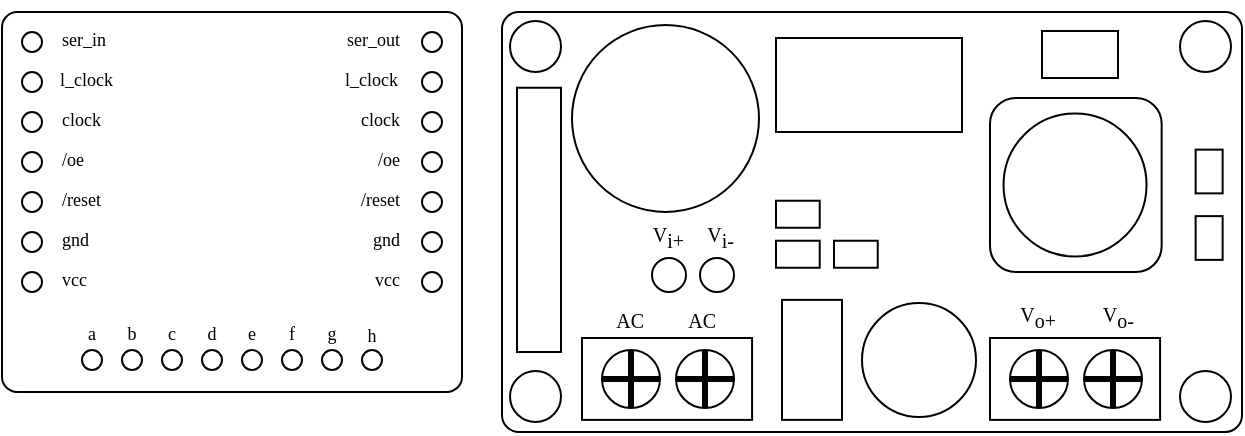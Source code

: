 <mxfile version="20.8.5" type="github">
  <diagram id="XUNsw211o3o_2Q5ld4JQ" name="Page-1">
    <mxGraphModel dx="429" dy="296" grid="1" gridSize="10" guides="1" tooltips="1" connect="1" arrows="1" fold="1" page="1" pageScale="1" pageWidth="827" pageHeight="1169" math="0" shadow="0">
      <root>
        <mxCell id="0" />
        <mxCell id="1" parent="0" />
        <mxCell id="hDWNIPYn-BoX0UfPb-T5-1" value="" style="rounded=1;whiteSpace=wrap;html=1;movable=1;resizable=1;rotatable=1;deletable=1;editable=1;connectable=1;arcSize=4;" vertex="1" parent="1">
          <mxGeometry x="40" y="160" width="230" height="190" as="geometry" />
        </mxCell>
        <mxCell id="hDWNIPYn-BoX0UfPb-T5-2" value="" style="ellipse;whiteSpace=wrap;html=1;aspect=fixed;" vertex="1" parent="1">
          <mxGeometry x="50" y="170" width="10" height="10" as="geometry" />
        </mxCell>
        <mxCell id="hDWNIPYn-BoX0UfPb-T5-4" value="" style="ellipse;whiteSpace=wrap;html=1;aspect=fixed;" vertex="1" parent="1">
          <mxGeometry x="50" y="190" width="10" height="10" as="geometry" />
        </mxCell>
        <mxCell id="hDWNIPYn-BoX0UfPb-T5-5" value="" style="ellipse;whiteSpace=wrap;html=1;aspect=fixed;" vertex="1" parent="1">
          <mxGeometry x="50" y="210" width="10" height="10" as="geometry" />
        </mxCell>
        <mxCell id="hDWNIPYn-BoX0UfPb-T5-6" value="" style="ellipse;whiteSpace=wrap;html=1;aspect=fixed;" vertex="1" parent="1">
          <mxGeometry x="50" y="230" width="10" height="10" as="geometry" />
        </mxCell>
        <mxCell id="hDWNIPYn-BoX0UfPb-T5-7" value="" style="ellipse;whiteSpace=wrap;html=1;aspect=fixed;" vertex="1" parent="1">
          <mxGeometry x="50" y="250" width="10" height="10" as="geometry" />
        </mxCell>
        <mxCell id="hDWNIPYn-BoX0UfPb-T5-8" value="" style="ellipse;whiteSpace=wrap;html=1;aspect=fixed;" vertex="1" parent="1">
          <mxGeometry x="50" y="270" width="10" height="10" as="geometry" />
        </mxCell>
        <mxCell id="hDWNIPYn-BoX0UfPb-T5-9" value="" style="ellipse;whiteSpace=wrap;html=1;aspect=fixed;" vertex="1" parent="1">
          <mxGeometry x="50" y="290" width="10" height="10" as="geometry" />
        </mxCell>
        <mxCell id="hDWNIPYn-BoX0UfPb-T5-10" value="" style="ellipse;whiteSpace=wrap;html=1;aspect=fixed;" vertex="1" parent="1">
          <mxGeometry x="250" y="170" width="10" height="10" as="geometry" />
        </mxCell>
        <mxCell id="hDWNIPYn-BoX0UfPb-T5-11" value="" style="ellipse;whiteSpace=wrap;html=1;aspect=fixed;" vertex="1" parent="1">
          <mxGeometry x="250" y="190" width="10" height="10" as="geometry" />
        </mxCell>
        <mxCell id="hDWNIPYn-BoX0UfPb-T5-12" value="" style="ellipse;whiteSpace=wrap;html=1;aspect=fixed;" vertex="1" parent="1">
          <mxGeometry x="250" y="210" width="10" height="10" as="geometry" />
        </mxCell>
        <mxCell id="hDWNIPYn-BoX0UfPb-T5-13" value="" style="ellipse;whiteSpace=wrap;html=1;aspect=fixed;" vertex="1" parent="1">
          <mxGeometry x="250" y="230" width="10" height="10" as="geometry" />
        </mxCell>
        <mxCell id="hDWNIPYn-BoX0UfPb-T5-14" value="" style="ellipse;whiteSpace=wrap;html=1;aspect=fixed;" vertex="1" parent="1">
          <mxGeometry x="250" y="250" width="10" height="10" as="geometry" />
        </mxCell>
        <mxCell id="hDWNIPYn-BoX0UfPb-T5-15" value="" style="ellipse;whiteSpace=wrap;html=1;aspect=fixed;" vertex="1" parent="1">
          <mxGeometry x="250" y="270" width="10" height="10" as="geometry" />
        </mxCell>
        <mxCell id="hDWNIPYn-BoX0UfPb-T5-16" value="" style="ellipse;whiteSpace=wrap;html=1;aspect=fixed;" vertex="1" parent="1">
          <mxGeometry x="250" y="290" width="10" height="10" as="geometry" />
        </mxCell>
        <mxCell id="hDWNIPYn-BoX0UfPb-T5-17" value="&lt;pre&gt;&lt;br&gt;&lt;/pre&gt;" style="ellipse;whiteSpace=wrap;html=1;aspect=fixed;align=center;" vertex="1" parent="1">
          <mxGeometry x="80" y="329" width="10" height="10" as="geometry" />
        </mxCell>
        <mxCell id="hDWNIPYn-BoX0UfPb-T5-18" value="" style="ellipse;whiteSpace=wrap;html=1;aspect=fixed;" vertex="1" parent="1">
          <mxGeometry x="200" y="329" width="10" height="10" as="geometry" />
        </mxCell>
        <mxCell id="hDWNIPYn-BoX0UfPb-T5-19" value="" style="ellipse;whiteSpace=wrap;html=1;aspect=fixed;" vertex="1" parent="1">
          <mxGeometry x="180" y="329" width="10" height="10" as="geometry" />
        </mxCell>
        <mxCell id="hDWNIPYn-BoX0UfPb-T5-20" value="" style="ellipse;whiteSpace=wrap;html=1;aspect=fixed;" vertex="1" parent="1">
          <mxGeometry x="160" y="329" width="10" height="10" as="geometry" />
        </mxCell>
        <mxCell id="hDWNIPYn-BoX0UfPb-T5-21" value="" style="ellipse;whiteSpace=wrap;html=1;aspect=fixed;" vertex="1" parent="1">
          <mxGeometry x="140" y="329" width="10" height="10" as="geometry" />
        </mxCell>
        <mxCell id="hDWNIPYn-BoX0UfPb-T5-22" value="" style="ellipse;whiteSpace=wrap;html=1;aspect=fixed;" vertex="1" parent="1">
          <mxGeometry x="100" y="329" width="10" height="10" as="geometry" />
        </mxCell>
        <mxCell id="hDWNIPYn-BoX0UfPb-T5-23" value="" style="ellipse;whiteSpace=wrap;html=1;aspect=fixed;" vertex="1" parent="1">
          <mxGeometry x="120" y="329" width="10" height="10" as="geometry" />
        </mxCell>
        <mxCell id="hDWNIPYn-BoX0UfPb-T5-24" value="&lt;pre style=&quot;border-color: var(--border-color); font-size: 12px;&quot;&gt;&lt;font style=&quot;border-color: var(--border-color); font-size: 9px;&quot; data-font-src=&quot;https://fonts.googleapis.com/css?family=ubuntu+mono&quot; face=&quot;ubuntu mono&quot;&gt;a&lt;/font&gt;&lt;/pre&gt;" style="text;html=1;strokeColor=none;fillColor=none;align=center;verticalAlign=middle;whiteSpace=wrap;rounded=0;fontSize=9;" vertex="1" parent="1">
          <mxGeometry x="80" y="320" width="10" as="geometry" />
        </mxCell>
        <mxCell id="hDWNIPYn-BoX0UfPb-T5-26" value="&lt;pre style=&quot;border-color: var(--border-color); font-size: 12px;&quot;&gt;&lt;font style=&quot;border-color: var(--border-color); font-size: 9px;&quot; data-font-src=&quot;https://fonts.googleapis.com/css?family=ubuntu+mono&quot; face=&quot;ubuntu mono&quot;&gt;b&lt;/font&gt;&lt;/pre&gt;" style="text;html=1;strokeColor=none;fillColor=none;align=center;verticalAlign=middle;whiteSpace=wrap;rounded=0;fontSize=9;" vertex="1" parent="1">
          <mxGeometry x="100" y="320" width="10" as="geometry" />
        </mxCell>
        <mxCell id="hDWNIPYn-BoX0UfPb-T5-27" value="&lt;pre style=&quot;border-color: var(--border-color); font-size: 12px;&quot;&gt;&lt;font style=&quot;border-color: var(--border-color); font-size: 9px;&quot; data-font-src=&quot;https://fonts.googleapis.com/css?family=ubuntu+mono&quot; face=&quot;ubuntu mono&quot;&gt;c&lt;/font&gt;&lt;/pre&gt;" style="text;html=1;strokeColor=none;fillColor=none;align=center;verticalAlign=middle;whiteSpace=wrap;rounded=0;fontSize=9;" vertex="1" parent="1">
          <mxGeometry x="120" y="320" width="10" as="geometry" />
        </mxCell>
        <mxCell id="hDWNIPYn-BoX0UfPb-T5-28" value="&lt;pre style=&quot;border-color: var(--border-color); font-size: 12px;&quot;&gt;&lt;font style=&quot;border-color: var(--border-color); font-size: 9px;&quot; data-font-src=&quot;https://fonts.googleapis.com/css?family=ubuntu+mono&quot; face=&quot;ubuntu mono&quot;&gt;d&lt;/font&gt;&lt;/pre&gt;" style="text;html=1;strokeColor=none;fillColor=none;align=center;verticalAlign=middle;whiteSpace=wrap;rounded=0;fontSize=9;" vertex="1" parent="1">
          <mxGeometry x="140" y="320" width="10" as="geometry" />
        </mxCell>
        <mxCell id="hDWNIPYn-BoX0UfPb-T5-29" value="&lt;pre style=&quot;border-color: var(--border-color); font-size: 12px;&quot;&gt;&lt;font style=&quot;border-color: var(--border-color); font-size: 9px;&quot; data-font-src=&quot;https://fonts.googleapis.com/css?family=ubuntu+mono&quot; face=&quot;ubuntu mono&quot;&gt;e&lt;/font&gt;&lt;/pre&gt;" style="text;html=1;strokeColor=none;fillColor=none;align=center;verticalAlign=middle;whiteSpace=wrap;rounded=0;fontSize=9;" vertex="1" parent="1">
          <mxGeometry x="160" y="320" width="10" as="geometry" />
        </mxCell>
        <mxCell id="hDWNIPYn-BoX0UfPb-T5-31" value="&lt;pre style=&quot;border-color: var(--border-color); font-size: 12px;&quot;&gt;&lt;font style=&quot;border-color: var(--border-color); font-size: 9px;&quot; data-font-src=&quot;https://fonts.googleapis.com/css?family=ubuntu+mono&quot; face=&quot;ubuntu mono&quot;&gt;f&lt;/font&gt;&lt;/pre&gt;" style="text;html=1;strokeColor=none;fillColor=none;align=center;verticalAlign=middle;whiteSpace=wrap;rounded=0;fontSize=9;" vertex="1" parent="1">
          <mxGeometry x="180" y="320" width="10" as="geometry" />
        </mxCell>
        <mxCell id="hDWNIPYn-BoX0UfPb-T5-32" value="&lt;pre style=&quot;border-color: var(--border-color); font-size: 12px;&quot;&gt;&lt;font style=&quot;border-color: var(--border-color); font-size: 9px;&quot; data-font-src=&quot;https://fonts.googleapis.com/css?family=ubuntu+mono&quot; face=&quot;ubuntu mono&quot;&gt;g&lt;/font&gt;&lt;/pre&gt;" style="text;html=1;strokeColor=none;fillColor=none;align=center;verticalAlign=middle;whiteSpace=wrap;rounded=0;fontSize=9;" vertex="1" parent="1">
          <mxGeometry x="200" y="320" width="10" as="geometry" />
        </mxCell>
        <mxCell id="hDWNIPYn-BoX0UfPb-T5-33" value="" style="ellipse;whiteSpace=wrap;html=1;aspect=fixed;" vertex="1" parent="1">
          <mxGeometry x="220" y="329" width="10" height="10" as="geometry" />
        </mxCell>
        <mxCell id="hDWNIPYn-BoX0UfPb-T5-34" value="&lt;pre style=&quot;border-color: var(--border-color); font-size: 12px;&quot;&gt;&lt;font style=&quot;border-color: var(--border-color); font-size: 9px;&quot; data-font-src=&quot;https://fonts.googleapis.com/css?family=ubuntu+mono&quot; face=&quot;ubuntu mono&quot;&gt;h&lt;/font&gt;&lt;/pre&gt;" style="text;html=1;strokeColor=none;fillColor=none;align=center;verticalAlign=middle;whiteSpace=wrap;rounded=0;fontSize=9;" vertex="1" parent="1">
          <mxGeometry x="220" y="320" width="10" height="1" as="geometry" />
        </mxCell>
        <mxCell id="hDWNIPYn-BoX0UfPb-T5-38" value="&lt;pre style=&quot;border-color: var(--border-color); font-size: 12px;&quot;&gt;&lt;font style=&quot;border-color: var(--border-color); font-size: 9px;&quot; data-font-src=&quot;https://fonts.googleapis.com/css?family=ubuntu+mono&quot; face=&quot;ubuntu mono&quot;&gt;ser_in&lt;/font&gt;&lt;/pre&gt;" style="text;html=1;strokeColor=none;fillColor=none;align=left;verticalAlign=middle;whiteSpace=wrap;rounded=0;fontSize=9;" vertex="1" parent="1">
          <mxGeometry x="68" y="173" width="10" as="geometry" />
        </mxCell>
        <mxCell id="hDWNIPYn-BoX0UfPb-T5-39" value="&lt;pre style=&quot;border-color: var(--border-color); font-size: 12px;&quot;&gt;&lt;font style=&quot;border-color: var(--border-color); font-size: 9px;&quot; data-font-src=&quot;https://fonts.googleapis.com/css?family=ubuntu+mono&quot; face=&quot;ubuntu mono&quot;&gt;l_clock&lt;/font&gt;&lt;/pre&gt;" style="text;html=1;strokeColor=none;fillColor=none;align=left;verticalAlign=middle;whiteSpace=wrap;rounded=0;fontSize=9;" vertex="1" parent="1">
          <mxGeometry x="67" y="193" width="10" as="geometry" />
        </mxCell>
        <mxCell id="hDWNIPYn-BoX0UfPb-T5-40" value="&lt;pre style=&quot;border-color: var(--border-color); font-size: 12px;&quot;&gt;&lt;font style=&quot;border-color: var(--border-color); font-size: 9px;&quot; data-font-src=&quot;https://fonts.googleapis.com/css?family=ubuntu+mono&quot; face=&quot;ubuntu mono&quot;&gt;clock&lt;/font&gt;&lt;/pre&gt;" style="text;html=1;strokeColor=none;fillColor=none;align=left;verticalAlign=middle;whiteSpace=wrap;rounded=0;fontSize=9;" vertex="1" parent="1">
          <mxGeometry x="68" y="213" width="10" as="geometry" />
        </mxCell>
        <mxCell id="hDWNIPYn-BoX0UfPb-T5-41" value="&lt;pre style=&quot;border-color: var(--border-color); font-size: 12px;&quot;&gt;&lt;font style=&quot;border-color: var(--border-color); font-size: 9px;&quot; data-font-src=&quot;https://fonts.googleapis.com/css?family=ubuntu+mono&quot; face=&quot;ubuntu mono&quot;&gt;/oe&lt;/font&gt;&lt;/pre&gt;" style="text;html=1;strokeColor=none;fillColor=none;align=left;verticalAlign=middle;whiteSpace=wrap;rounded=0;fontSize=9;" vertex="1" parent="1">
          <mxGeometry x="68" y="233" width="10" as="geometry" />
        </mxCell>
        <mxCell id="hDWNIPYn-BoX0UfPb-T5-43" value="&lt;pre style=&quot;border-color: var(--border-color); font-size: 12px;&quot;&gt;&lt;font style=&quot;border-color: var(--border-color); font-size: 9px;&quot; data-font-src=&quot;https://fonts.googleapis.com/css?family=ubuntu+mono&quot; face=&quot;ubuntu mono&quot;&gt;/reset&lt;/font&gt;&lt;/pre&gt;" style="text;html=1;strokeColor=none;fillColor=none;align=left;verticalAlign=middle;whiteSpace=wrap;rounded=0;fontSize=9;" vertex="1" parent="1">
          <mxGeometry x="68" y="253" width="10" as="geometry" />
        </mxCell>
        <mxCell id="hDWNIPYn-BoX0UfPb-T5-44" value="&lt;pre style=&quot;border-color: var(--border-color); font-size: 12px;&quot;&gt;&lt;font style=&quot;border-color: var(--border-color); font-size: 9px;&quot; data-font-src=&quot;https://fonts.googleapis.com/css?family=ubuntu+mono&quot; face=&quot;ubuntu mono&quot;&gt;gnd&lt;/font&gt;&lt;/pre&gt;" style="text;html=1;strokeColor=none;fillColor=none;align=left;verticalAlign=middle;whiteSpace=wrap;rounded=0;fontSize=9;" vertex="1" parent="1">
          <mxGeometry x="68" y="273" width="10" as="geometry" />
        </mxCell>
        <mxCell id="hDWNIPYn-BoX0UfPb-T5-45" value="&lt;pre style=&quot;border-color: var(--border-color); font-size: 12px;&quot;&gt;&lt;font style=&quot;border-color: var(--border-color); font-size: 9px;&quot; data-font-src=&quot;https://fonts.googleapis.com/css?family=ubuntu+mono&quot; face=&quot;ubuntu mono&quot;&gt;vcc&lt;/font&gt;&lt;/pre&gt;" style="text;html=1;strokeColor=none;fillColor=none;align=left;verticalAlign=middle;whiteSpace=wrap;rounded=0;fontSize=9;" vertex="1" parent="1">
          <mxGeometry x="68" y="293" width="10" as="geometry" />
        </mxCell>
        <mxCell id="hDWNIPYn-BoX0UfPb-T5-54" value="&lt;pre style=&quot;border-color: var(--border-color); font-size: 12px;&quot;&gt;&lt;font style=&quot;border-color: var(--border-color); font-size: 9px;&quot; data-font-src=&quot;https://fonts.googleapis.com/css?family=ubuntu+mono&quot; face=&quot;ubuntu mono&quot;&gt;ser_out&lt;/font&gt;&lt;/pre&gt;" style="text;html=1;strokeColor=none;fillColor=none;align=right;verticalAlign=middle;whiteSpace=wrap;rounded=0;fontSize=9;" vertex="1" parent="1">
          <mxGeometry x="231" y="173" width="10" as="geometry" />
        </mxCell>
        <mxCell id="hDWNIPYn-BoX0UfPb-T5-55" value="&lt;pre style=&quot;border-color: var(--border-color); font-size: 12px;&quot;&gt;&lt;font style=&quot;border-color: var(--border-color); font-size: 9px;&quot; data-font-src=&quot;https://fonts.googleapis.com/css?family=ubuntu+mono&quot; face=&quot;ubuntu mono&quot;&gt;l_clock&lt;/font&gt;&lt;/pre&gt;" style="text;html=1;strokeColor=none;fillColor=none;align=right;verticalAlign=middle;whiteSpace=wrap;rounded=0;fontSize=9;" vertex="1" parent="1">
          <mxGeometry x="230" y="193" width="10" as="geometry" />
        </mxCell>
        <mxCell id="hDWNIPYn-BoX0UfPb-T5-56" value="&lt;pre style=&quot;border-color: var(--border-color); font-size: 12px;&quot;&gt;&lt;font style=&quot;border-color: var(--border-color); font-size: 9px;&quot; data-font-src=&quot;https://fonts.googleapis.com/css?family=ubuntu+mono&quot; face=&quot;ubuntu mono&quot;&gt;clock&lt;/font&gt;&lt;/pre&gt;" style="text;html=1;strokeColor=none;fillColor=none;align=right;verticalAlign=middle;whiteSpace=wrap;rounded=0;fontSize=9;" vertex="1" parent="1">
          <mxGeometry x="231" y="213" width="10" as="geometry" />
        </mxCell>
        <mxCell id="hDWNIPYn-BoX0UfPb-T5-57" value="&lt;pre style=&quot;border-color: var(--border-color); font-size: 12px;&quot;&gt;&lt;font style=&quot;border-color: var(--border-color); font-size: 9px;&quot; data-font-src=&quot;https://fonts.googleapis.com/css?family=ubuntu+mono&quot; face=&quot;ubuntu mono&quot;&gt;/oe&lt;/font&gt;&lt;/pre&gt;" style="text;html=1;strokeColor=none;fillColor=none;align=right;verticalAlign=middle;whiteSpace=wrap;rounded=0;fontSize=9;" vertex="1" parent="1">
          <mxGeometry x="231" y="233" width="10" as="geometry" />
        </mxCell>
        <mxCell id="hDWNIPYn-BoX0UfPb-T5-58" value="&lt;pre style=&quot;border-color: var(--border-color); font-size: 12px;&quot;&gt;&lt;font style=&quot;border-color: var(--border-color); font-size: 9px;&quot; data-font-src=&quot;https://fonts.googleapis.com/css?family=ubuntu+mono&quot; face=&quot;ubuntu mono&quot;&gt;/reset&lt;/font&gt;&lt;/pre&gt;" style="text;html=1;strokeColor=none;fillColor=none;align=right;verticalAlign=middle;whiteSpace=wrap;rounded=0;fontSize=9;" vertex="1" parent="1">
          <mxGeometry x="231" y="253" width="10" as="geometry" />
        </mxCell>
        <mxCell id="hDWNIPYn-BoX0UfPb-T5-59" value="&lt;pre style=&quot;border-color: var(--border-color); font-size: 12px;&quot;&gt;&lt;font style=&quot;border-color: var(--border-color); font-size: 9px;&quot; data-font-src=&quot;https://fonts.googleapis.com/css?family=ubuntu+mono&quot; face=&quot;ubuntu mono&quot;&gt;gnd&lt;/font&gt;&lt;/pre&gt;" style="text;html=1;strokeColor=none;fillColor=none;align=right;verticalAlign=middle;whiteSpace=wrap;rounded=0;fontSize=9;" vertex="1" parent="1">
          <mxGeometry x="231" y="273" width="10" as="geometry" />
        </mxCell>
        <mxCell id="hDWNIPYn-BoX0UfPb-T5-60" value="&lt;pre style=&quot;border-color: var(--border-color); font-size: 12px;&quot;&gt;&lt;font style=&quot;border-color: var(--border-color); font-size: 9px;&quot; data-font-src=&quot;https://fonts.googleapis.com/css?family=ubuntu+mono&quot; face=&quot;ubuntu mono&quot;&gt;vcc&lt;/font&gt;&lt;/pre&gt;" style="text;html=1;strokeColor=none;fillColor=none;align=right;verticalAlign=middle;whiteSpace=wrap;rounded=0;fontSize=9;" vertex="1" parent="1">
          <mxGeometry x="231" y="293" width="10" as="geometry" />
        </mxCell>
        <mxCell id="hDWNIPYn-BoX0UfPb-T5-61" value="" style="rounded=1;whiteSpace=wrap;html=1;fontFamily=ubuntu mono;fontSource=https%3A%2F%2Ffonts.googleapis.com%2Fcss%3Ffamily%3Dubuntu%2Bmono;fontSize=9;arcSize=4;imageHeight=24;" vertex="1" parent="1">
          <mxGeometry x="290" y="160" width="370" height="210" as="geometry" />
        </mxCell>
        <mxCell id="hDWNIPYn-BoX0UfPb-T5-63" value="" style="ellipse;whiteSpace=wrap;html=1;aspect=fixed;fontFamily=ubuntu mono;fontSource=https%3A%2F%2Ffonts.googleapis.com%2Fcss%3Ffamily%3Dubuntu%2Bmono;fontSize=9;" vertex="1" parent="1">
          <mxGeometry x="294" y="164.5" width="25.5" height="25.5" as="geometry" />
        </mxCell>
        <mxCell id="hDWNIPYn-BoX0UfPb-T5-64" value="" style="ellipse;whiteSpace=wrap;html=1;aspect=fixed;fontFamily=ubuntu mono;fontSource=https%3A%2F%2Ffonts.googleapis.com%2Fcss%3Ffamily%3Dubuntu%2Bmono;fontSize=9;" vertex="1" parent="1">
          <mxGeometry x="294" y="339.5" width="25.5" height="25.5" as="geometry" />
        </mxCell>
        <mxCell id="hDWNIPYn-BoX0UfPb-T5-65" value="" style="ellipse;whiteSpace=wrap;html=1;aspect=fixed;fontFamily=ubuntu mono;fontSource=https%3A%2F%2Ffonts.googleapis.com%2Fcss%3Ffamily%3Dubuntu%2Bmono;fontSize=9;" vertex="1" parent="1">
          <mxGeometry x="629" y="164.5" width="25.5" height="25.5" as="geometry" />
        </mxCell>
        <mxCell id="hDWNIPYn-BoX0UfPb-T5-66" value="" style="ellipse;whiteSpace=wrap;html=1;aspect=fixed;fontFamily=ubuntu mono;fontSource=https%3A%2F%2Ffonts.googleapis.com%2Fcss%3Ffamily%3Dubuntu%2Bmono;fontSize=9;" vertex="1" parent="1">
          <mxGeometry x="629" y="339.5" width="25.5" height="25.5" as="geometry" />
        </mxCell>
        <mxCell id="hDWNIPYn-BoX0UfPb-T5-73" value="&lt;pre style=&quot;border-color: var(--border-color); font-size: 10px;&quot;&gt;&lt;font style=&quot;border-color: var(--border-color); font-size: 10px;&quot; data-font-src=&quot;https://fonts.googleapis.com/css?family=ubuntu+mono&quot; face=&quot;ubuntu mono&quot;&gt;AC&lt;/font&gt;&lt;/pre&gt;" style="text;html=1;strokeColor=none;fillColor=none;align=right;verticalAlign=middle;whiteSpace=wrap;rounded=0;fontSize=10;" vertex="1" parent="1">
          <mxGeometry x="353" y="314" width="10" as="geometry" />
        </mxCell>
        <mxCell id="hDWNIPYn-BoX0UfPb-T5-74" value="&lt;pre style=&quot;border-color: var(--border-color); font-size: 10px;&quot;&gt;&lt;font style=&quot;border-color: var(--border-color); font-size: 10px;&quot; data-font-src=&quot;https://fonts.googleapis.com/css?family=ubuntu+mono&quot; face=&quot;ubuntu mono&quot;&gt;AC&lt;/font&gt;&lt;/pre&gt;" style="text;html=1;strokeColor=none;fillColor=none;align=right;verticalAlign=middle;whiteSpace=wrap;rounded=0;fontSize=10;" vertex="1" parent="1">
          <mxGeometry x="389" y="314" width="10" as="geometry" />
        </mxCell>
        <mxCell id="hDWNIPYn-BoX0UfPb-T5-75" value="&lt;pre style=&quot;border-color: var(--border-color); font-size: 10px;&quot;&gt;&lt;font style=&quot;font-size: 10px; border-color: var(--border-color);&quot; data-font-src=&quot;https://fonts.googleapis.com/css?family=ubuntu+mono&quot; face=&quot;ubuntu mono&quot;&gt;V&lt;/font&gt;&lt;font style=&quot;border-color: var(--border-color); font-size: 10px;&quot; data-font-src=&quot;https://fonts.googleapis.com/css?family=ubuntu+mono&quot; face=&quot;ubuntu mono&quot;&gt;&lt;sub style=&quot;font-size: 10px;&quot;&gt;o-&lt;/sub&gt;&lt;/font&gt;&lt;/pre&gt;" style="text;html=1;strokeColor=none;fillColor=none;align=right;verticalAlign=middle;whiteSpace=wrap;rounded=0;fontSize=10;" vertex="1" parent="1">
          <mxGeometry x="598" y="313" width="10" as="geometry" />
        </mxCell>
        <mxCell id="hDWNIPYn-BoX0UfPb-T5-76" value="&lt;pre style=&quot;border-color: var(--border-color); font-size: 10px;&quot;&gt;&lt;font style=&quot;font-size: 10px; border-color: var(--border-color);&quot; data-font-src=&quot;https://fonts.googleapis.com/css?family=ubuntu+mono&quot; face=&quot;ubuntu mono&quot;&gt;V&lt;/font&gt;&lt;font style=&quot;border-color: var(--border-color); font-size: 10px;&quot; data-font-src=&quot;https://fonts.googleapis.com/css?family=ubuntu+mono&quot; face=&quot;ubuntu mono&quot;&gt;&lt;sub style=&quot;font-size: 10px;&quot;&gt;o+&lt;/sub&gt;&lt;/font&gt;&lt;/pre&gt;" style="text;html=1;strokeColor=none;fillColor=none;align=right;verticalAlign=middle;whiteSpace=wrap;rounded=0;fontSize=10;" vertex="1" parent="1">
          <mxGeometry x="559" y="313" width="10" as="geometry" />
        </mxCell>
        <mxCell id="hDWNIPYn-BoX0UfPb-T5-77" value="" style="ellipse;whiteSpace=wrap;html=1;aspect=fixed;rounded=1;comic=0;fontFamily=ubuntu mono;fontSource=https%3A%2F%2Ffonts.googleapis.com%2Fcss%3Ffamily%3Dubuntu%2Bmono;fontSize=10;" vertex="1" parent="1">
          <mxGeometry x="365" y="283" width="17" height="17" as="geometry" />
        </mxCell>
        <mxCell id="hDWNIPYn-BoX0UfPb-T5-78" value="" style="group" vertex="1" connectable="0" parent="1">
          <mxGeometry x="330" y="323" width="85.04" height="40.945" as="geometry" />
        </mxCell>
        <mxCell id="hDWNIPYn-BoX0UfPb-T5-62" value="" style="rounded=0;whiteSpace=wrap;html=1;fontFamily=ubuntu mono;fontSource=https%3A%2F%2Ffonts.googleapis.com%2Fcss%3Ffamily%3Dubuntu%2Bmono;fontSize=9;comic=0;" vertex="1" parent="hDWNIPYn-BoX0UfPb-T5-78">
          <mxGeometry width="85.04" height="40.945" as="geometry" />
        </mxCell>
        <mxCell id="hDWNIPYn-BoX0UfPb-T5-67" value="" style="ellipse;whiteSpace=wrap;html=1;aspect=fixed;rounded=1;fontFamily=ubuntu mono;fontSource=https%3A%2F%2Ffonts.googleapis.com%2Fcss%3Ffamily%3Dubuntu%2Bmono;fontSize=9;" vertex="1" parent="hDWNIPYn-BoX0UfPb-T5-78">
          <mxGeometry x="10" y="6" width="29" height="29" as="geometry" />
        </mxCell>
        <mxCell id="hDWNIPYn-BoX0UfPb-T5-68" value="" style="ellipse;whiteSpace=wrap;html=1;aspect=fixed;rounded=1;fontFamily=ubuntu mono;fontSource=https%3A%2F%2Ffonts.googleapis.com%2Fcss%3Ffamily%3Dubuntu%2Bmono;fontSize=9;" vertex="1" parent="hDWNIPYn-BoX0UfPb-T5-78">
          <mxGeometry x="47" y="6" width="29" height="29" as="geometry" />
        </mxCell>
        <mxCell id="hDWNIPYn-BoX0UfPb-T5-108" value="" style="endArrow=none;html=1;rounded=0;fontFamily=ubuntu mono;fontSource=https%3A%2F%2Ffonts.googleapis.com%2Fcss%3Ffamily%3Dubuntu%2Bmono;fontSize=42;strokeWidth=3;exitX=0.5;exitY=1;exitDx=0;exitDy=0;entryX=0.5;entryY=0;entryDx=0;entryDy=0;" edge="1" parent="hDWNIPYn-BoX0UfPb-T5-78">
          <mxGeometry width="50" height="50" relative="1" as="geometry">
            <mxPoint x="24.5" y="35" as="sourcePoint" />
            <mxPoint x="24.5" y="6" as="targetPoint" />
          </mxGeometry>
        </mxCell>
        <mxCell id="hDWNIPYn-BoX0UfPb-T5-107" value="" style="endArrow=none;html=1;rounded=0;fontFamily=ubuntu mono;fontSource=https%3A%2F%2Ffonts.googleapis.com%2Fcss%3Ffamily%3Dubuntu%2Bmono;fontSize=42;strokeWidth=3;exitX=1;exitY=0.5;exitDx=0;exitDy=0;entryX=0;entryY=0.5;entryDx=0;entryDy=0;" edge="1" parent="hDWNIPYn-BoX0UfPb-T5-78" source="hDWNIPYn-BoX0UfPb-T5-67" target="hDWNIPYn-BoX0UfPb-T5-67">
          <mxGeometry width="50" height="50" relative="1" as="geometry">
            <mxPoint x="30" y="21" as="sourcePoint" />
            <mxPoint x="10" y="21.347" as="targetPoint" />
          </mxGeometry>
        </mxCell>
        <mxCell id="hDWNIPYn-BoX0UfPb-T5-80" value="" style="group" vertex="1" connectable="0" parent="1">
          <mxGeometry x="534" y="323" width="85.04" height="40.945" as="geometry" />
        </mxCell>
        <mxCell id="hDWNIPYn-BoX0UfPb-T5-81" value="" style="rounded=0;whiteSpace=wrap;html=1;fontFamily=ubuntu mono;fontSource=https%3A%2F%2Ffonts.googleapis.com%2Fcss%3Ffamily%3Dubuntu%2Bmono;fontSize=9;comic=0;" vertex="1" parent="hDWNIPYn-BoX0UfPb-T5-80">
          <mxGeometry width="85.04" height="40.945" as="geometry" />
        </mxCell>
        <mxCell id="hDWNIPYn-BoX0UfPb-T5-82" value="" style="ellipse;whiteSpace=wrap;html=1;aspect=fixed;rounded=1;fontFamily=ubuntu mono;fontSource=https%3A%2F%2Ffonts.googleapis.com%2Fcss%3Ffamily%3Dubuntu%2Bmono;fontSize=9;" vertex="1" parent="hDWNIPYn-BoX0UfPb-T5-80">
          <mxGeometry x="10" y="6" width="29" height="29" as="geometry" />
        </mxCell>
        <mxCell id="hDWNIPYn-BoX0UfPb-T5-83" value="" style="ellipse;whiteSpace=wrap;html=1;aspect=fixed;rounded=1;fontFamily=ubuntu mono;fontSource=https%3A%2F%2Ffonts.googleapis.com%2Fcss%3Ffamily%3Dubuntu%2Bmono;fontSize=9;" vertex="1" parent="hDWNIPYn-BoX0UfPb-T5-80">
          <mxGeometry x="47" y="6" width="29" height="29" as="geometry" />
        </mxCell>
        <mxCell id="hDWNIPYn-BoX0UfPb-T5-85" value="" style="ellipse;whiteSpace=wrap;html=1;aspect=fixed;rounded=1;comic=0;fontFamily=ubuntu mono;fontSource=https%3A%2F%2Ffonts.googleapis.com%2Fcss%3Ffamily%3Dubuntu%2Bmono;fontSize=10;" vertex="1" parent="1">
          <mxGeometry x="389" y="283" width="17" height="17" as="geometry" />
        </mxCell>
        <mxCell id="hDWNIPYn-BoX0UfPb-T5-86" value="&lt;pre style=&quot;border-color: var(--border-color); font-size: 10px;&quot;&gt;&lt;font style=&quot;font-size: 10px; border-color: var(--border-color);&quot; data-font-src=&quot;https://fonts.googleapis.com/css?family=ubuntu+mono&quot; face=&quot;ubuntu mono&quot;&gt;V&lt;/font&gt;&lt;font style=&quot;border-color: var(--border-color); font-size: 10px;&quot; data-font-src=&quot;https://fonts.googleapis.com/css?family=ubuntu+mono&quot; face=&quot;ubuntu mono&quot;&gt;&lt;sub style=&quot;font-size: 10px;&quot;&gt;i-&lt;/sub&gt;&lt;/font&gt;&lt;/pre&gt;" style="text;html=1;strokeColor=none;fillColor=none;align=right;verticalAlign=middle;whiteSpace=wrap;rounded=0;fontSize=10;" vertex="1" parent="1">
          <mxGeometry x="398" y="273" width="10" as="geometry" />
        </mxCell>
        <mxCell id="hDWNIPYn-BoX0UfPb-T5-88" value="&lt;pre style=&quot;border-color: var(--border-color); font-size: 10px;&quot;&gt;&lt;font style=&quot;font-size: 10px; border-color: var(--border-color);&quot; data-font-src=&quot;https://fonts.googleapis.com/css?family=ubuntu+mono&quot; face=&quot;ubuntu mono&quot;&gt;V&lt;/font&gt;&lt;font style=&quot;border-color: var(--border-color); font-size: 10px;&quot; data-font-src=&quot;https://fonts.googleapis.com/css?family=ubuntu+mono&quot; face=&quot;ubuntu mono&quot;&gt;&lt;sub style=&quot;font-size: 10px;&quot;&gt;i+&lt;/sub&gt;&lt;/font&gt;&lt;/pre&gt;" style="text;html=1;strokeColor=none;fillColor=none;align=right;verticalAlign=middle;whiteSpace=wrap;rounded=0;fontSize=10;" vertex="1" parent="1">
          <mxGeometry x="373" y="273" width="10" as="geometry" />
        </mxCell>
        <mxCell id="hDWNIPYn-BoX0UfPb-T5-89" value="" style="rounded=0;whiteSpace=wrap;html=1;comic=0;fontFamily=ubuntu mono;fontSource=https%3A%2F%2Ffonts.googleapis.com%2Fcss%3Ffamily%3Dubuntu%2Bmono;fontSize=10;" vertex="1" parent="1">
          <mxGeometry x="430" y="303.94" width="30" height="60" as="geometry" />
        </mxCell>
        <mxCell id="hDWNIPYn-BoX0UfPb-T5-90" value="" style="ellipse;whiteSpace=wrap;html=1;aspect=fixed;rounded=1;comic=0;fontFamily=ubuntu mono;fontSource=https%3A%2F%2Ffonts.googleapis.com%2Fcss%3Ffamily%3Dubuntu%2Bmono;fontSize=10;" vertex="1" parent="1">
          <mxGeometry x="470" y="305.5" width="57" height="57" as="geometry" />
        </mxCell>
        <mxCell id="hDWNIPYn-BoX0UfPb-T5-92" value="" style="rounded=1;whiteSpace=wrap;html=1;comic=0;fontFamily=ubuntu mono;fontSource=https%3A%2F%2Ffonts.googleapis.com%2Fcss%3Ffamily%3Dubuntu%2Bmono;fontSize=10;" vertex="1" parent="1">
          <mxGeometry x="534" y="203" width="85.827" height="87" as="geometry" />
        </mxCell>
        <mxCell id="hDWNIPYn-BoX0UfPb-T5-91" value="" style="ellipse;whiteSpace=wrap;html=1;aspect=fixed;rounded=1;comic=0;fontFamily=ubuntu mono;fontSource=https%3A%2F%2Ffonts.googleapis.com%2Fcss%3Ffamily%3Dubuntu%2Bmono;fontSize=10;" vertex="1" parent="1">
          <mxGeometry x="540.77" y="210.75" width="71.5" height="71.5" as="geometry" />
        </mxCell>
        <mxCell id="hDWNIPYn-BoX0UfPb-T5-93" value="" style="ellipse;whiteSpace=wrap;html=1;aspect=fixed;rounded=1;comic=0;fontFamily=ubuntu mono;fontSource=https%3A%2F%2Ffonts.googleapis.com%2Fcss%3Ffamily%3Dubuntu%2Bmono;fontSize=10;" vertex="1" parent="1">
          <mxGeometry x="325" y="166.5" width="93.5" height="93.5" as="geometry" />
        </mxCell>
        <mxCell id="hDWNIPYn-BoX0UfPb-T5-94" value="" style="rounded=0;whiteSpace=wrap;html=1;comic=0;fontFamily=ubuntu mono;fontSource=https%3A%2F%2Ffonts.googleapis.com%2Fcss%3Ffamily%3Dubuntu%2Bmono;fontSize=10;" vertex="1" parent="1">
          <mxGeometry x="560" y="169.5" width="38" height="23.5" as="geometry" />
        </mxCell>
        <mxCell id="hDWNIPYn-BoX0UfPb-T5-95" value="" style="rounded=0;whiteSpace=wrap;html=1;comic=0;fontFamily=ubuntu mono;fontSource=https%3A%2F%2Ffonts.googleapis.com%2Fcss%3Ffamily%3Dubuntu%2Bmono;fontSize=10;rotation=90;" vertex="1" parent="1">
          <mxGeometry x="632.63" y="233" width="21.87" height="13.5" as="geometry" />
        </mxCell>
        <mxCell id="hDWNIPYn-BoX0UfPb-T5-96" value="" style="rounded=0;whiteSpace=wrap;html=1;comic=0;fontFamily=ubuntu mono;fontSource=https%3A%2F%2Ffonts.googleapis.com%2Fcss%3Ffamily%3Dubuntu%2Bmono;fontSize=10;rotation=90;" vertex="1" parent="1">
          <mxGeometry x="632.63" y="266.25" width="21.87" height="13.5" as="geometry" />
        </mxCell>
        <mxCell id="hDWNIPYn-BoX0UfPb-T5-97" value="" style="rounded=0;whiteSpace=wrap;html=1;comic=0;fontFamily=ubuntu mono;fontSource=https%3A%2F%2Ffonts.googleapis.com%2Fcss%3Ffamily%3Dubuntu%2Bmono;fontSize=10;rotation=0;" vertex="1" parent="1">
          <mxGeometry x="427.0" y="254.37" width="21.87" height="13.5" as="geometry" />
        </mxCell>
        <mxCell id="hDWNIPYn-BoX0UfPb-T5-101" value="" style="rounded=0;whiteSpace=wrap;html=1;comic=0;fontFamily=ubuntu mono;fontSource=https%3A%2F%2Ffonts.googleapis.com%2Fcss%3Ffamily%3Dubuntu%2Bmono;fontSize=10;rotation=0;" vertex="1" parent="1">
          <mxGeometry x="427.0" y="274.37" width="21.87" height="13.5" as="geometry" />
        </mxCell>
        <mxCell id="hDWNIPYn-BoX0UfPb-T5-102" value="" style="rounded=0;whiteSpace=wrap;html=1;comic=0;fontFamily=ubuntu mono;fontSource=https%3A%2F%2Ffonts.googleapis.com%2Fcss%3Ffamily%3Dubuntu%2Bmono;fontSize=10;rotation=0;" vertex="1" parent="1">
          <mxGeometry x="456.0" y="274.37" width="21.87" height="13.5" as="geometry" />
        </mxCell>
        <mxCell id="hDWNIPYn-BoX0UfPb-T5-103" value="" style="rounded=0;whiteSpace=wrap;html=1;comic=0;fontFamily=ubuntu mono;fontSource=https%3A%2F%2Ffonts.googleapis.com%2Fcss%3Ffamily%3Dubuntu%2Bmono;fontSize=10;" vertex="1" parent="1">
          <mxGeometry x="297.5" y="197.87" width="22" height="132.13" as="geometry" />
        </mxCell>
        <mxCell id="hDWNIPYn-BoX0UfPb-T5-104" value="" style="rounded=0;whiteSpace=wrap;html=1;comic=0;fontFamily=ubuntu mono;fontSource=https%3A%2F%2Ffonts.googleapis.com%2Fcss%3Ffamily%3Dubuntu%2Bmono;fontSize=10;" vertex="1" parent="1">
          <mxGeometry x="427" y="173" width="93" height="47" as="geometry" />
        </mxCell>
        <mxCell id="hDWNIPYn-BoX0UfPb-T5-109" value="" style="endArrow=none;html=1;rounded=0;fontFamily=ubuntu mono;fontSource=https%3A%2F%2Ffonts.googleapis.com%2Fcss%3Ffamily%3Dubuntu%2Bmono;fontSize=42;strokeWidth=3;exitX=0.5;exitY=1;exitDx=0;exitDy=0;entryX=0.5;entryY=0;entryDx=0;entryDy=0;" edge="1" parent="1">
          <mxGeometry width="50" height="50" relative="1" as="geometry">
            <mxPoint x="391.5" y="358" as="sourcePoint" />
            <mxPoint x="391.5" y="329" as="targetPoint" />
          </mxGeometry>
        </mxCell>
        <mxCell id="hDWNIPYn-BoX0UfPb-T5-110" value="" style="endArrow=none;html=1;rounded=0;fontFamily=ubuntu mono;fontSource=https%3A%2F%2Ffonts.googleapis.com%2Fcss%3Ffamily%3Dubuntu%2Bmono;fontSize=42;strokeWidth=3;exitX=1;exitY=0.5;exitDx=0;exitDy=0;entryX=0;entryY=0.5;entryDx=0;entryDy=0;" edge="1" parent="1">
          <mxGeometry width="50" height="50" relative="1" as="geometry">
            <mxPoint x="406.0" y="343.5" as="sourcePoint" />
            <mxPoint x="377.0" y="343.5" as="targetPoint" />
          </mxGeometry>
        </mxCell>
        <mxCell id="hDWNIPYn-BoX0UfPb-T5-111" value="" style="endArrow=none;html=1;rounded=0;fontFamily=ubuntu mono;fontSource=https%3A%2F%2Ffonts.googleapis.com%2Fcss%3Ffamily%3Dubuntu%2Bmono;fontSize=42;strokeWidth=3;exitX=0.5;exitY=1;exitDx=0;exitDy=0;entryX=0.5;entryY=0;entryDx=0;entryDy=0;" edge="1" parent="1">
          <mxGeometry width="50" height="50" relative="1" as="geometry">
            <mxPoint x="558.5" y="358" as="sourcePoint" />
            <mxPoint x="558.5" y="329" as="targetPoint" />
          </mxGeometry>
        </mxCell>
        <mxCell id="hDWNIPYn-BoX0UfPb-T5-112" value="" style="endArrow=none;html=1;rounded=0;fontFamily=ubuntu mono;fontSource=https%3A%2F%2Ffonts.googleapis.com%2Fcss%3Ffamily%3Dubuntu%2Bmono;fontSize=42;strokeWidth=3;exitX=1;exitY=0.5;exitDx=0;exitDy=0;entryX=0;entryY=0.5;entryDx=0;entryDy=0;" edge="1" parent="1">
          <mxGeometry width="50" height="50" relative="1" as="geometry">
            <mxPoint x="573.0" y="343.5" as="sourcePoint" />
            <mxPoint x="544.0" y="343.5" as="targetPoint" />
          </mxGeometry>
        </mxCell>
        <mxCell id="hDWNIPYn-BoX0UfPb-T5-113" value="" style="endArrow=none;html=1;rounded=0;fontFamily=ubuntu mono;fontSource=https%3A%2F%2Ffonts.googleapis.com%2Fcss%3Ffamily%3Dubuntu%2Bmono;fontSize=42;strokeWidth=3;exitX=0.5;exitY=1;exitDx=0;exitDy=0;entryX=0.5;entryY=0;entryDx=0;entryDy=0;" edge="1" parent="1">
          <mxGeometry width="50" height="50" relative="1" as="geometry">
            <mxPoint x="595.5" y="358" as="sourcePoint" />
            <mxPoint x="595.5" y="329" as="targetPoint" />
          </mxGeometry>
        </mxCell>
        <mxCell id="hDWNIPYn-BoX0UfPb-T5-114" value="" style="endArrow=none;html=1;rounded=0;fontFamily=ubuntu mono;fontSource=https%3A%2F%2Ffonts.googleapis.com%2Fcss%3Ffamily%3Dubuntu%2Bmono;fontSize=42;strokeWidth=3;exitX=1;exitY=0.5;exitDx=0;exitDy=0;entryX=0;entryY=0.5;entryDx=0;entryDy=0;" edge="1" parent="1">
          <mxGeometry width="50" height="50" relative="1" as="geometry">
            <mxPoint x="610.0" y="343.5" as="sourcePoint" />
            <mxPoint x="581.0" y="343.5" as="targetPoint" />
          </mxGeometry>
        </mxCell>
      </root>
    </mxGraphModel>
  </diagram>
</mxfile>
